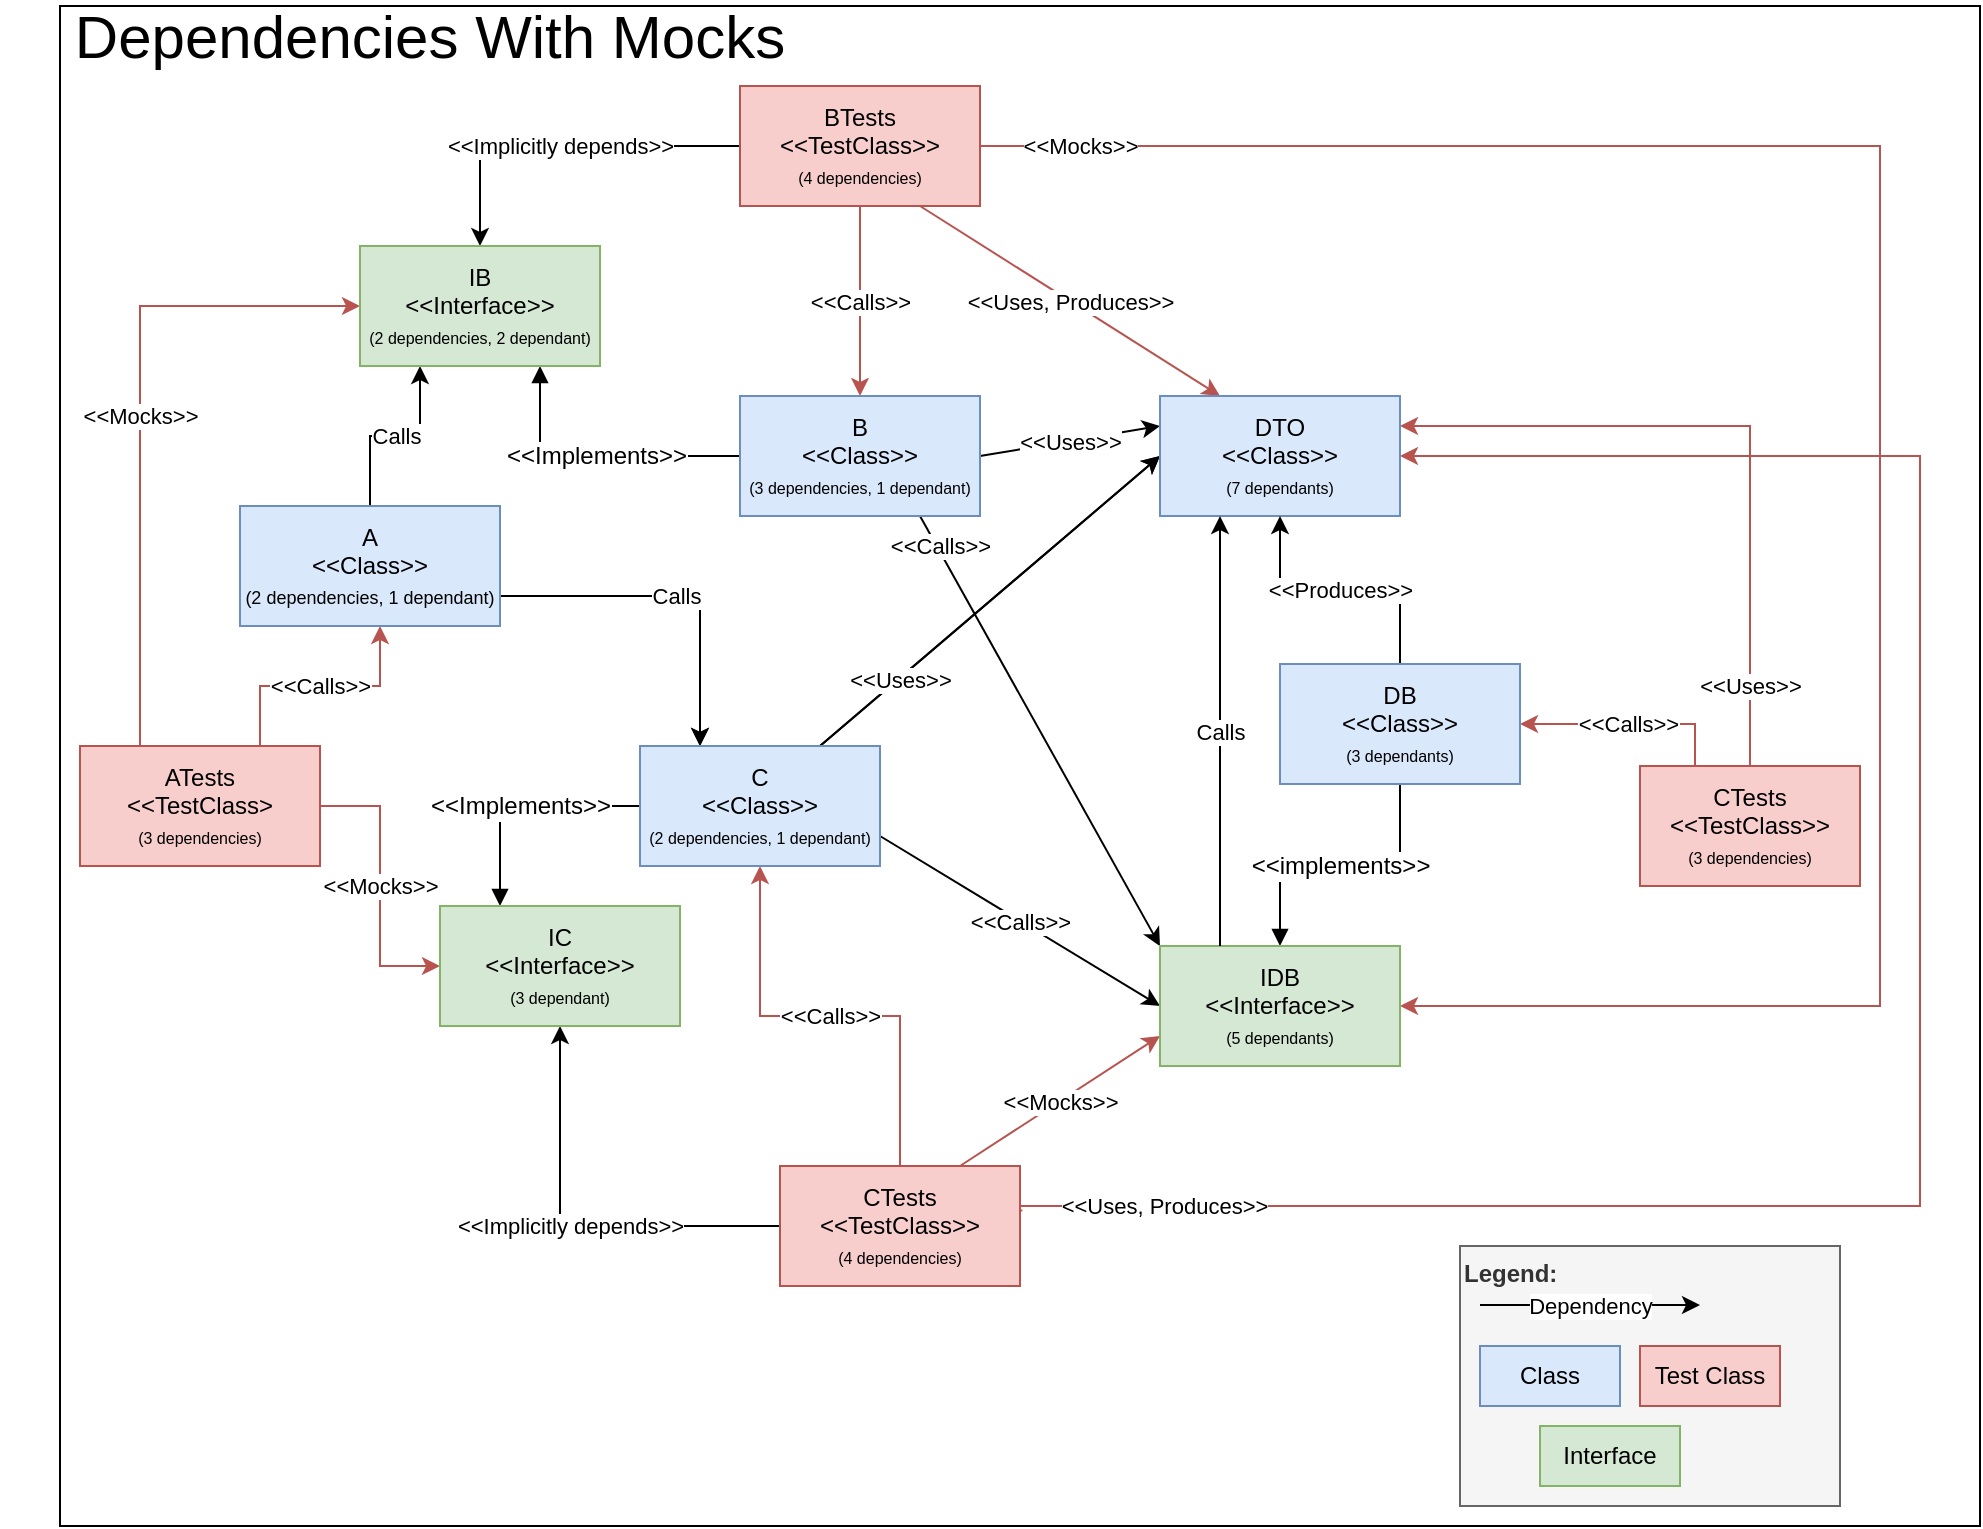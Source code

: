 <mxfile>
    <diagram id="yr_HFEvz4yX3IyQoZt_1" name="Page-3">
        <mxGraphModel dx="2199" dy="1421" grid="1" gridSize="10" guides="1" tooltips="1" connect="1" arrows="1" fold="1" page="1" pageScale="1" pageWidth="850" pageHeight="1100" math="0" shadow="0">
            <root>
                <mxCell id="nnBL2zhgm2km3N3M5dQ9-0"/>
                <mxCell id="nnBL2zhgm2km3N3M5dQ9-1" parent="nnBL2zhgm2km3N3M5dQ9-0"/>
                <mxCell id="nnBL2zhgm2km3N3M5dQ9-2" value="" style="rounded=0;whiteSpace=wrap;html=1;fontSize=30;align=left;verticalAlign=top;" parent="nnBL2zhgm2km3N3M5dQ9-1" vertex="1">
                    <mxGeometry x="80" y="80" width="960" height="760" as="geometry"/>
                </mxCell>
                <mxCell id="nnBL2zhgm2km3N3M5dQ9-4" value="Calls" style="edgeStyle=orthogonalEdgeStyle;rounded=0;orthogonalLoop=1;jettySize=auto;html=1;exitX=1;exitY=0.75;exitDx=0;exitDy=0;entryX=0.25;entryY=0;entryDx=0;entryDy=0;" parent="nnBL2zhgm2km3N3M5dQ9-1" source="nnBL2zhgm2km3N3M5dQ9-5" target="nnBL2zhgm2km3N3M5dQ9-11" edge="1">
                    <mxGeometry relative="1" as="geometry"/>
                </mxCell>
                <mxCell id="nnBL2zhgm2km3N3M5dQ9-5" value="A&lt;br&gt;&amp;lt;&amp;lt;Class&amp;gt;&amp;gt;" style="rounded=0;whiteSpace=wrap;html=1;fillColor=#dae8fc;strokeColor=#6c8ebf;" parent="nnBL2zhgm2km3N3M5dQ9-1" vertex="1">
                    <mxGeometry x="180" y="330" width="120" height="60" as="geometry"/>
                </mxCell>
                <mxCell id="nnBL2zhgm2km3N3M5dQ9-9" value="&amp;lt;&amp;lt;Uses&amp;gt;&amp;gt;" style="rounded=0;orthogonalLoop=1;jettySize=auto;html=1;exitX=0.75;exitY=0;exitDx=0;exitDy=0;entryX=0;entryY=0.5;entryDx=0;entryDy=0;" parent="nnBL2zhgm2km3N3M5dQ9-1" source="nnBL2zhgm2km3N3M5dQ9-11" target="nnBL2zhgm2km3N3M5dQ9-12" edge="1">
                    <mxGeometry x="-0.539" y="-1" relative="1" as="geometry">
                        <mxPoint as="offset"/>
                    </mxGeometry>
                </mxCell>
                <mxCell id="nnBL2zhgm2km3N3M5dQ9-11" value="C&lt;br&gt;&amp;lt;&amp;lt;Class&amp;gt;&amp;gt;" style="rounded=0;whiteSpace=wrap;html=1;fillColor=#dae8fc;strokeColor=#6c8ebf;" parent="nnBL2zhgm2km3N3M5dQ9-1" vertex="1">
                    <mxGeometry x="370" y="450" width="120" height="60" as="geometry"/>
                </mxCell>
                <mxCell id="nnBL2zhgm2km3N3M5dQ9-12" value="DTO&lt;br&gt;&amp;lt;&amp;lt;Class&amp;gt;&amp;gt;" style="rounded=0;whiteSpace=wrap;html=1;fillColor=#dae8fc;strokeColor=#6c8ebf;" parent="nnBL2zhgm2km3N3M5dQ9-1" vertex="1">
                    <mxGeometry x="630" y="275" width="120" height="60" as="geometry"/>
                </mxCell>
                <mxCell id="nnBL2zhgm2km3N3M5dQ9-13" value="&amp;lt;&amp;lt;Calls&amp;gt;&amp;gt;" style="edgeStyle=orthogonalEdgeStyle;rounded=0;orthogonalLoop=1;jettySize=auto;html=1;exitX=0.75;exitY=0;exitDx=0;exitDy=0;fillColor=#f8cecc;strokeColor=#b85450;" parent="nnBL2zhgm2km3N3M5dQ9-1" source="nnBL2zhgm2km3N3M5dQ9-16" target="nnBL2zhgm2km3N3M5dQ9-5" edge="1">
                    <mxGeometry relative="1" as="geometry"/>
                </mxCell>
                <mxCell id="nnBL2zhgm2km3N3M5dQ9-14" value="&amp;lt;&amp;lt;Mocks&amp;gt;&amp;gt;" style="edgeStyle=orthogonalEdgeStyle;rounded=0;orthogonalLoop=1;jettySize=auto;html=1;exitX=0.25;exitY=0;exitDx=0;exitDy=0;entryX=0;entryY=0.5;entryDx=0;entryDy=0;fillColor=#f8cecc;strokeColor=#b85450;" parent="nnBL2zhgm2km3N3M5dQ9-1" source="nnBL2zhgm2km3N3M5dQ9-16" target="nnBL2zhgm2km3N3M5dQ9-47" edge="1">
                    <mxGeometry relative="1" as="geometry"/>
                </mxCell>
                <mxCell id="nnBL2zhgm2km3N3M5dQ9-15" value="&amp;lt;&amp;lt;Mocks&amp;gt;&amp;gt;" style="edgeStyle=orthogonalEdgeStyle;rounded=0;orthogonalLoop=1;jettySize=auto;html=1;exitX=1;exitY=0.5;exitDx=0;exitDy=0;entryX=0;entryY=0.5;entryDx=0;entryDy=0;fillColor=#f8cecc;strokeColor=#b85450;" parent="nnBL2zhgm2km3N3M5dQ9-1" source="nnBL2zhgm2km3N3M5dQ9-16" target="nnBL2zhgm2km3N3M5dQ9-49" edge="1">
                    <mxGeometry relative="1" as="geometry"/>
                </mxCell>
                <mxCell id="nnBL2zhgm2km3N3M5dQ9-16" value="ATests&lt;br&gt;&amp;lt;&amp;lt;TestClass&amp;gt;&lt;br&gt;&lt;font style=&quot;font-size: 8px&quot;&gt;(3 dependencies)&lt;/font&gt;&lt;span style=&quot;color: rgba(0 , 0 , 0 , 0) ; font-family: monospace ; font-size: 0px&quot;&gt;%3CmxGraphModel%3E%3Croot%3E%3CmxCell%20id%3D%220%22%2F%3E%3CmxCell%20id%3D%221%22%20parent%3D%220%22%2F%3E%3CmxCell%20id%3D%222%22%20value%3D%22CTests%26lt%3Bbr%26gt%3B%26amp%3Blt%3B%26amp%3Blt%3BTestClass%26amp%3Bgt%3B%26amp%3Bgt%3B%22%20style%3D%22rounded%3D0%3BwhiteSpace%3Dwrap%3Bhtml%3D1%3BfillColor%3D%23f8cecc%3BstrokeColor%3D%23b85450%3B%22%20vertex%3D%221%22%20parent%3D%221%22%3E%3CmxGeometry%20x%3D%22860%22%20y%3D%22409%22%20width%3D%22110%22%20height%3D%2260%22%20as%3D%22geometry%22%2F%3E%3C%2FmxCell%3E%3C%2Froot%3E%3C%2FmxGraphModel%3E&lt;/span&gt;" style="rounded=0;whiteSpace=wrap;html=1;fillColor=#f8cecc;strokeColor=#b85450;" parent="nnBL2zhgm2km3N3M5dQ9-1" vertex="1">
                    <mxGeometry x="90" y="450" width="120" height="60" as="geometry"/>
                </mxCell>
                <mxCell id="nnBL2zhgm2km3N3M5dQ9-17" value="&amp;lt;&amp;lt;Calls&amp;gt;&amp;gt;" style="edgeStyle=orthogonalEdgeStyle;rounded=0;orthogonalLoop=1;jettySize=auto;html=1;exitX=0.5;exitY=0;exitDx=0;exitDy=0;entryX=0.5;entryY=1;entryDx=0;entryDy=0;fillColor=#f8cecc;strokeColor=#b85450;" parent="nnBL2zhgm2km3N3M5dQ9-1" source="nnBL2zhgm2km3N3M5dQ9-20" target="nnBL2zhgm2km3N3M5dQ9-11" edge="1">
                    <mxGeometry relative="1" as="geometry"/>
                </mxCell>
                <mxCell id="nnBL2zhgm2km3N3M5dQ9-18" value="&amp;lt;&amp;lt;Mocks&amp;gt;&amp;gt;" style="edgeStyle=none;rounded=0;orthogonalLoop=1;jettySize=auto;html=1;exitX=0.75;exitY=0;exitDx=0;exitDy=0;entryX=0;entryY=0.75;entryDx=0;entryDy=0;fillColor=#f8cecc;strokeColor=#b85450;" parent="nnBL2zhgm2km3N3M5dQ9-1" source="nnBL2zhgm2km3N3M5dQ9-20" target="nnBL2zhgm2km3N3M5dQ9-51" edge="1">
                    <mxGeometry relative="1" as="geometry"/>
                </mxCell>
                <mxCell id="nnBL2zhgm2km3N3M5dQ9-19" value="&amp;lt;&amp;lt;Uses, Produces&amp;gt;&amp;gt;" style="edgeStyle=orthogonalEdgeStyle;rounded=0;orthogonalLoop=1;jettySize=auto;html=1;exitX=1.01;exitY=0.37;exitDx=0;exitDy=0;entryX=1;entryY=0.5;entryDx=0;entryDy=0;fillColor=#f8cecc;strokeColor=#b85450;exitPerimeter=0;" parent="nnBL2zhgm2km3N3M5dQ9-1" source="nnBL2zhgm2km3N3M5dQ9-20" target="nnBL2zhgm2km3N3M5dQ9-12" edge="1">
                    <mxGeometry x="-0.861" relative="1" as="geometry">
                        <Array as="points">
                            <mxPoint x="560" y="682"/>
                            <mxPoint x="560" y="680"/>
                            <mxPoint x="1010" y="680"/>
                            <mxPoint x="1010" y="305"/>
                        </Array>
                        <mxPoint as="offset"/>
                    </mxGeometry>
                </mxCell>
                <mxCell id="lVL3CFscq7mlUtY7-lRa-0" value="&amp;lt;&amp;lt;Implicitly depends&amp;gt;&amp;gt;" style="edgeStyle=orthogonalEdgeStyle;rounded=0;orthogonalLoop=1;jettySize=auto;html=1;exitX=0;exitY=0.5;exitDx=0;exitDy=0;" edge="1" parent="nnBL2zhgm2km3N3M5dQ9-1" source="nnBL2zhgm2km3N3M5dQ9-20" target="nnBL2zhgm2km3N3M5dQ9-49">
                    <mxGeometry relative="1" as="geometry"/>
                </mxCell>
                <mxCell id="nnBL2zhgm2km3N3M5dQ9-20" value="CTests&lt;br&gt;&amp;lt;&amp;lt;TestClass&amp;gt;&amp;gt;&lt;br&gt;&lt;font style=&quot;font-size: 8px&quot;&gt;(4 dependencies)&lt;/font&gt;&lt;span style=&quot;color: rgba(0 , 0 , 0 , 0) ; font-family: monospace ; font-size: 0px&quot;&gt;%3CmxGraphModel%3E%3Croot%3E%3CmxCell%20id%3D%220%22%2F%3E%3CmxCell%20id%3D%221%22%20parent%3D%220%22%2F%3E%3CmxCell%20id%3D%222%22%20value%3D%22CTests%26lt%3Bbr%26gt%3B%26amp%3Blt%3B%26amp%3Blt%3BTestClass%26amp%3Bgt%3B%26amp%3Bgt%3B%22%20style%3D%22rounded%3D0%3BwhiteSpace%3Dwrap%3Bhtml%3D1%3BfillColor%3D%23f8cecc%3BstrokeColor%3D%23b85450%3B%22%20vertex%3D%221%22%20parent%3D%221%22%3E%3CmxGeometry%20x%3D%22860%22%20y%3D%22409%22%20width%3D%22110%22%20height%3D%2260%22%20as%3D%22geometry%22%2F%3E%3C%2FmxCell%3E%3C%2Froot%3E%3C%2FmxGraphModel%3E&lt;/span&gt;" style="rounded=0;whiteSpace=wrap;html=1;fillColor=#f8cecc;strokeColor=#b85450;" parent="nnBL2zhgm2km3N3M5dQ9-1" vertex="1">
                    <mxGeometry x="440" y="660" width="120" height="60" as="geometry"/>
                </mxCell>
                <mxCell id="nnBL2zhgm2km3N3M5dQ9-21" value="&amp;lt;&amp;lt;Calls&amp;gt;&amp;gt;" style="edgeStyle=none;rounded=0;orthogonalLoop=1;jettySize=auto;html=1;exitX=0.5;exitY=1;exitDx=0;exitDy=0;fillColor=#f8cecc;strokeColor=#b85450;entryX=0.5;entryY=0;entryDx=0;entryDy=0;" parent="nnBL2zhgm2km3N3M5dQ9-1" source="nnBL2zhgm2km3N3M5dQ9-24" target="nnBL2zhgm2km3N3M5dQ9-36" edge="1">
                    <mxGeometry relative="1" as="geometry">
                        <mxPoint x="430" y="260" as="targetPoint"/>
                    </mxGeometry>
                </mxCell>
                <mxCell id="nnBL2zhgm2km3N3M5dQ9-22" value="&amp;lt;&amp;lt;Uses, Produces&amp;gt;&amp;gt;" style="edgeStyle=none;rounded=0;orthogonalLoop=1;jettySize=auto;html=1;exitX=0.75;exitY=1;exitDx=0;exitDy=0;entryX=0.25;entryY=0;entryDx=0;entryDy=0;fillColor=#f8cecc;strokeColor=#b85450;" parent="nnBL2zhgm2km3N3M5dQ9-1" source="nnBL2zhgm2km3N3M5dQ9-24" target="nnBL2zhgm2km3N3M5dQ9-12" edge="1">
                    <mxGeometry relative="1" as="geometry"/>
                </mxCell>
                <mxCell id="nnBL2zhgm2km3N3M5dQ9-23" value="&amp;lt;&amp;lt;Mocks&amp;gt;&amp;gt;" style="edgeStyle=orthogonalEdgeStyle;rounded=0;orthogonalLoop=1;jettySize=auto;html=1;exitX=1;exitY=0.5;exitDx=0;exitDy=0;entryX=1;entryY=0.5;entryDx=0;entryDy=0;fillColor=#f8cecc;strokeColor=#b85450;" parent="nnBL2zhgm2km3N3M5dQ9-1" source="nnBL2zhgm2km3N3M5dQ9-24" target="nnBL2zhgm2km3N3M5dQ9-51" edge="1">
                    <mxGeometry x="-0.911" relative="1" as="geometry">
                        <Array as="points">
                            <mxPoint x="990" y="150"/>
                            <mxPoint x="990" y="580"/>
                        </Array>
                        <mxPoint as="offset"/>
                    </mxGeometry>
                </mxCell>
                <mxCell id="lVL3CFscq7mlUtY7-lRa-1" value="&amp;lt;&amp;lt;Implicitly depends&amp;gt;&amp;gt;" style="edgeStyle=orthogonalEdgeStyle;rounded=0;orthogonalLoop=1;jettySize=auto;html=1;exitX=0;exitY=0.5;exitDx=0;exitDy=0;" edge="1" parent="nnBL2zhgm2km3N3M5dQ9-1" source="nnBL2zhgm2km3N3M5dQ9-24" target="nnBL2zhgm2km3N3M5dQ9-47">
                    <mxGeometry relative="1" as="geometry"/>
                </mxCell>
                <mxCell id="nnBL2zhgm2km3N3M5dQ9-24" value="BTests&lt;br&gt;&amp;lt;&amp;lt;TestClass&amp;gt;&amp;gt;&lt;br&gt;&lt;font style=&quot;font-size: 8px&quot;&gt;(4 dependencies)&lt;/font&gt;&lt;span style=&quot;color: rgba(0 , 0 , 0 , 0) ; font-family: monospace ; font-size: 0px&quot;&gt;%3CmxGraphModel%3E%3Croot%3E%3CmxCell%20id%3D%220%22%2F%3E%3CmxCell%20id%3D%221%22%20parent%3D%220%22%2F%3E%3CmxCell%20id%3D%222%22%20value%3D%22CTests%26lt%3Bbr%26gt%3B%26amp%3Blt%3B%26amp%3Blt%3BTestClass%26amp%3Bgt%3B%26amp%3Bgt%3B%22%20style%3D%22rounded%3D0%3BwhiteSpace%3Dwrap%3Bhtml%3D1%3BfillColor%3D%23f8cecc%3BstrokeColor%3D%23b85450%3B%22%20vertex%3D%221%22%20parent%3D%221%22%3E%3CmxGeometry%20x%3D%22860%22%20y%3D%22409%22%20width%3D%22110%22%20height%3D%2260%22%20as%3D%22geometry%22%2F%3E%3C%2FmxCell%3E%3C%2Froot%3E%3C%2FmxGraphModel%3E&lt;/span&gt;" style="rounded=0;whiteSpace=wrap;html=1;fillColor=#f8cecc;strokeColor=#b85450;" parent="nnBL2zhgm2km3N3M5dQ9-1" vertex="1">
                    <mxGeometry x="420" y="120" width="120" height="60" as="geometry"/>
                </mxCell>
                <mxCell id="nnBL2zhgm2km3N3M5dQ9-27" value="&amp;lt;&amp;lt;Calls&amp;gt;&amp;gt;" style="edgeStyle=orthogonalEdgeStyle;rounded=0;orthogonalLoop=1;jettySize=auto;html=1;entryX=1;entryY=0.5;entryDx=0;entryDy=0;fillColor=#f8cecc;strokeColor=#b85450;exitX=0.25;exitY=0;exitDx=0;exitDy=0;" parent="nnBL2zhgm2km3N3M5dQ9-1" source="nnBL2zhgm2km3N3M5dQ9-29" target="nnBL2zhgm2km3N3M5dQ9-42" edge="1">
                    <mxGeometry relative="1" as="geometry"/>
                </mxCell>
                <mxCell id="nnBL2zhgm2km3N3M5dQ9-28" value="&amp;lt;&amp;lt;Uses&amp;gt;&amp;gt;" style="edgeStyle=orthogonalEdgeStyle;rounded=0;orthogonalLoop=1;jettySize=auto;html=1;exitX=0.5;exitY=0;exitDx=0;exitDy=0;entryX=1;entryY=0.25;entryDx=0;entryDy=0;fillColor=#f8cecc;strokeColor=#b85450;" parent="nnBL2zhgm2km3N3M5dQ9-1" source="nnBL2zhgm2km3N3M5dQ9-29" target="nnBL2zhgm2km3N3M5dQ9-12" edge="1">
                    <mxGeometry x="-0.768" relative="1" as="geometry">
                        <mxPoint as="offset"/>
                    </mxGeometry>
                </mxCell>
                <mxCell id="nnBL2zhgm2km3N3M5dQ9-29" value="CTests&lt;br&gt;&amp;lt;&amp;lt;TestClass&amp;gt;&amp;gt;&lt;br&gt;&lt;font style=&quot;font-size: 8px&quot;&gt;(3 dependencies)&lt;/font&gt;&lt;span style=&quot;color: rgba(0 , 0 , 0 , 0) ; font-family: monospace ; font-size: 0px&quot;&gt;%3CmxGraphModel%3E%3Croot%3E%3CmxCell%20id%3D%220%22%2F%3E%3CmxCell%20id%3D%221%22%20parent%3D%220%22%2F%3E%3CmxCell%20id%3D%222%22%20value%3D%22CTests%26lt%3Bbr%26gt%3B%26amp%3Blt%3B%26amp%3Blt%3BTestClass%26amp%3Bgt%3B%26amp%3Bgt%3B%22%20style%3D%22rounded%3D0%3BwhiteSpace%3Dwrap%3Bhtml%3D1%3BfillColor%3D%23f8cecc%3BstrokeColor%3D%23b85450%3B%22%20vertex%3D%221%22%20parent%3D%221%22%3E%3CmxGeometry%20x%3D%22860%22%20y%3D%22409%22%20width%3D%22110%22%20height%3D%2260%22%20as%3D%22geometry%22%2F%3E%3C%2FmxCell%3E%3C%2Froot%3E%3C%2FmxGraphModel%3E&lt;/span&gt;" style="rounded=0;whiteSpace=wrap;html=1;fillColor=#f8cecc;strokeColor=#b85450;" parent="nnBL2zhgm2km3N3M5dQ9-1" vertex="1">
                    <mxGeometry x="870" y="460" width="110" height="60" as="geometry"/>
                </mxCell>
                <mxCell id="nnBL2zhgm2km3N3M5dQ9-30" value="&lt;b&gt;Legend:&lt;/b&gt;" style="rounded=0;whiteSpace=wrap;html=1;verticalAlign=top;align=left;fillColor=#f5f5f5;strokeColor=#666666;fontColor=#333333;" parent="nnBL2zhgm2km3N3M5dQ9-1" vertex="1">
                    <mxGeometry x="780" y="700" width="190" height="130" as="geometry"/>
                </mxCell>
                <mxCell id="nnBL2zhgm2km3N3M5dQ9-31" value="Calls" style="edgeStyle=orthogonalEdgeStyle;rounded=0;orthogonalLoop=1;jettySize=auto;html=1;exitX=0.5;exitY=0;exitDx=0;exitDy=0;entryX=0.25;entryY=1;entryDx=0;entryDy=0;" parent="nnBL2zhgm2km3N3M5dQ9-1" source="nnBL2zhgm2km3N3M5dQ9-33" target="nnBL2zhgm2km3N3M5dQ9-47" edge="1">
                    <mxGeometry relative="1" as="geometry"/>
                </mxCell>
                <mxCell id="nnBL2zhgm2km3N3M5dQ9-32" value="Calls" style="edgeStyle=orthogonalEdgeStyle;rounded=0;orthogonalLoop=1;jettySize=auto;html=1;exitX=1;exitY=0.75;exitDx=0;exitDy=0;entryX=0.25;entryY=0;entryDx=0;entryDy=0;" parent="nnBL2zhgm2km3N3M5dQ9-1" source="nnBL2zhgm2km3N3M5dQ9-33" target="nnBL2zhgm2km3N3M5dQ9-39" edge="1">
                    <mxGeometry relative="1" as="geometry"/>
                </mxCell>
                <mxCell id="nnBL2zhgm2km3N3M5dQ9-33" value="A&lt;br&gt;&amp;lt;&amp;lt;Class&amp;gt;&amp;gt;&lt;br&gt;&lt;font style=&quot;font-size: 9px&quot;&gt;(2 dependencies, 1 dependant)&lt;/font&gt;" style="rounded=0;whiteSpace=wrap;html=1;fillColor=#dae8fc;strokeColor=#6c8ebf;" parent="nnBL2zhgm2km3N3M5dQ9-1" vertex="1">
                    <mxGeometry x="170" y="330" width="130" height="60" as="geometry"/>
                </mxCell>
                <mxCell id="nnBL2zhgm2km3N3M5dQ9-34" value="&amp;lt;&amp;lt;Uses&amp;gt;&amp;gt;" style="rounded=0;orthogonalLoop=1;jettySize=auto;html=1;exitX=1;exitY=0.5;exitDx=0;exitDy=0;entryX=0;entryY=0.25;entryDx=0;entryDy=0;" parent="nnBL2zhgm2km3N3M5dQ9-1" source="nnBL2zhgm2km3N3M5dQ9-36" target="nnBL2zhgm2km3N3M5dQ9-40" edge="1">
                    <mxGeometry relative="1" as="geometry"/>
                </mxCell>
                <mxCell id="nnBL2zhgm2km3N3M5dQ9-35" value="&amp;lt;&amp;lt;Calls&amp;gt;&amp;gt;" style="rounded=0;orthogonalLoop=1;jettySize=auto;html=1;exitX=0.75;exitY=1;exitDx=0;exitDy=0;entryX=0;entryY=0;entryDx=0;entryDy=0;" parent="nnBL2zhgm2km3N3M5dQ9-1" source="nnBL2zhgm2km3N3M5dQ9-36" target="nnBL2zhgm2km3N3M5dQ9-51" edge="1">
                    <mxGeometry x="-0.854" y="1" relative="1" as="geometry">
                        <mxPoint as="offset"/>
                    </mxGeometry>
                </mxCell>
                <mxCell id="nnBL2zhgm2km3N3M5dQ9-48" value="&amp;lt;&amp;lt;Implements&amp;gt;&amp;gt;" style="edgeStyle=orthogonalEdgeStyle;rounded=0;orthogonalLoop=1;jettySize=auto;html=1;exitX=0;exitY=0.5;exitDx=0;exitDy=0;entryX=0.75;entryY=1;entryDx=0;entryDy=0;fontSize=12;endArrow=block;endFill=1;" parent="nnBL2zhgm2km3N3M5dQ9-1" source="nnBL2zhgm2km3N3M5dQ9-36" target="nnBL2zhgm2km3N3M5dQ9-47" edge="1">
                    <mxGeometry relative="1" as="geometry"/>
                </mxCell>
                <mxCell id="nnBL2zhgm2km3N3M5dQ9-36" value="B&lt;br&gt;&amp;lt;&amp;lt;Class&amp;gt;&amp;gt;&lt;br&gt;&lt;font style=&quot;font-size: 8px&quot;&gt;(3 dependencies, 1 dependant)&lt;/font&gt;" style="rounded=0;whiteSpace=wrap;html=1;fillColor=#dae8fc;strokeColor=#6c8ebf;" parent="nnBL2zhgm2km3N3M5dQ9-1" vertex="1">
                    <mxGeometry x="420" y="275" width="120" height="60" as="geometry"/>
                </mxCell>
                <mxCell id="nnBL2zhgm2km3N3M5dQ9-37" value="&amp;lt;&amp;lt;Uses&amp;gt;&amp;gt;" style="rounded=0;orthogonalLoop=1;jettySize=auto;html=1;exitX=0.75;exitY=0;exitDx=0;exitDy=0;entryX=0;entryY=0.5;entryDx=0;entryDy=0;" parent="nnBL2zhgm2km3N3M5dQ9-1" source="nnBL2zhgm2km3N3M5dQ9-39" target="nnBL2zhgm2km3N3M5dQ9-40" edge="1">
                    <mxGeometry x="-0.539" y="-1" relative="1" as="geometry">
                        <mxPoint as="offset"/>
                    </mxGeometry>
                </mxCell>
                <mxCell id="nnBL2zhgm2km3N3M5dQ9-38" value="&amp;lt;&amp;lt;Calls&amp;gt;&amp;gt;" style="rounded=0;orthogonalLoop=1;jettySize=auto;html=1;exitX=1;exitY=0.75;exitDx=0;exitDy=0;entryX=0;entryY=0.5;entryDx=0;entryDy=0;" parent="nnBL2zhgm2km3N3M5dQ9-1" source="nnBL2zhgm2km3N3M5dQ9-39" target="nnBL2zhgm2km3N3M5dQ9-51" edge="1">
                    <mxGeometry relative="1" as="geometry"/>
                </mxCell>
                <mxCell id="nnBL2zhgm2km3N3M5dQ9-50" value="&amp;lt;&amp;lt;Implements&amp;gt;&amp;gt;" style="edgeStyle=orthogonalEdgeStyle;rounded=0;orthogonalLoop=1;jettySize=auto;html=1;exitX=0;exitY=0.5;exitDx=0;exitDy=0;fontSize=12;endArrow=block;endFill=1;entryX=0.25;entryY=0;entryDx=0;entryDy=0;" parent="nnBL2zhgm2km3N3M5dQ9-1" source="nnBL2zhgm2km3N3M5dQ9-39" target="nnBL2zhgm2km3N3M5dQ9-49" edge="1">
                    <mxGeometry relative="1" as="geometry"/>
                </mxCell>
                <mxCell id="nnBL2zhgm2km3N3M5dQ9-39" value="C&lt;br&gt;&amp;lt;&amp;lt;Class&amp;gt;&amp;gt;&lt;br&gt;&lt;font style=&quot;font-size: 8px&quot;&gt;(2 dependencies, 1 dependant)&lt;/font&gt;" style="rounded=0;whiteSpace=wrap;html=1;fillColor=#dae8fc;strokeColor=#6c8ebf;" parent="nnBL2zhgm2km3N3M5dQ9-1" vertex="1">
                    <mxGeometry x="370" y="450" width="120" height="60" as="geometry"/>
                </mxCell>
                <mxCell id="nnBL2zhgm2km3N3M5dQ9-40" value="DTO&lt;br&gt;&amp;lt;&amp;lt;Class&amp;gt;&amp;gt;&lt;br&gt;&lt;font style=&quot;font-size: 8px&quot;&gt;(7 dependants)&lt;/font&gt;" style="rounded=0;whiteSpace=wrap;html=1;fillColor=#dae8fc;strokeColor=#6c8ebf;" parent="nnBL2zhgm2km3N3M5dQ9-1" vertex="1">
                    <mxGeometry x="630" y="275" width="120" height="60" as="geometry"/>
                </mxCell>
                <mxCell id="nnBL2zhgm2km3N3M5dQ9-41" value="&amp;lt;&amp;lt;Produces&amp;gt;&amp;gt;" style="edgeStyle=orthogonalEdgeStyle;rounded=0;orthogonalLoop=1;jettySize=auto;html=1;exitX=0.5;exitY=0;exitDx=0;exitDy=0;entryX=0.5;entryY=1;entryDx=0;entryDy=0;" parent="nnBL2zhgm2km3N3M5dQ9-1" source="nnBL2zhgm2km3N3M5dQ9-42" target="nnBL2zhgm2km3N3M5dQ9-40" edge="1">
                    <mxGeometry relative="1" as="geometry"/>
                </mxCell>
                <mxCell id="nnBL2zhgm2km3N3M5dQ9-52" value="&amp;lt;&amp;lt;implements&amp;gt;&amp;gt;" style="edgeStyle=orthogonalEdgeStyle;rounded=0;orthogonalLoop=1;jettySize=auto;html=1;exitX=0.5;exitY=1;exitDx=0;exitDy=0;fontSize=12;endArrow=block;endFill=1;" parent="nnBL2zhgm2km3N3M5dQ9-1" source="nnBL2zhgm2km3N3M5dQ9-42" target="nnBL2zhgm2km3N3M5dQ9-51" edge="1">
                    <mxGeometry relative="1" as="geometry"/>
                </mxCell>
                <mxCell id="nnBL2zhgm2km3N3M5dQ9-42" value="DB&lt;br&gt;&amp;lt;&amp;lt;Class&amp;gt;&amp;gt;&lt;br&gt;&lt;font style=&quot;font-size: 8px&quot;&gt;(3 dependants)&lt;/font&gt;" style="rounded=0;whiteSpace=wrap;html=1;fillColor=#dae8fc;strokeColor=#6c8ebf;" parent="nnBL2zhgm2km3N3M5dQ9-1" vertex="1">
                    <mxGeometry x="690" y="409" width="120" height="60" as="geometry"/>
                </mxCell>
                <mxCell id="nnBL2zhgm2km3N3M5dQ9-43" value="Dependency" style="endArrow=classic;html=1;" parent="nnBL2zhgm2km3N3M5dQ9-1" edge="1">
                    <mxGeometry width="50" height="50" relative="1" as="geometry">
                        <mxPoint x="790" y="729.5" as="sourcePoint"/>
                        <mxPoint x="900" y="729.5" as="targetPoint"/>
                    </mxGeometry>
                </mxCell>
                <mxCell id="nnBL2zhgm2km3N3M5dQ9-44" value="Class" style="rounded=0;whiteSpace=wrap;html=1;fillColor=#dae8fc;strokeColor=#6c8ebf;" parent="nnBL2zhgm2km3N3M5dQ9-1" vertex="1">
                    <mxGeometry x="790" y="750" width="70" height="30" as="geometry"/>
                </mxCell>
                <mxCell id="nnBL2zhgm2km3N3M5dQ9-45" value="Dependencies With Mocks" style="text;html=1;strokeColor=none;fillColor=none;align=center;verticalAlign=middle;whiteSpace=wrap;rounded=0;fontSize=30;" parent="nnBL2zhgm2km3N3M5dQ9-1" vertex="1">
                    <mxGeometry x="50" y="80" width="430" height="30" as="geometry"/>
                </mxCell>
                <mxCell id="nnBL2zhgm2km3N3M5dQ9-46" value="Test Class" style="rounded=0;whiteSpace=wrap;html=1;fillColor=#f8cecc;strokeColor=#b85450;" parent="nnBL2zhgm2km3N3M5dQ9-1" vertex="1">
                    <mxGeometry x="870" y="750" width="70" height="30" as="geometry"/>
                </mxCell>
                <mxCell id="nnBL2zhgm2km3N3M5dQ9-47" value="IB&lt;br&gt;&amp;lt;&amp;lt;Interface&amp;gt;&amp;gt;&lt;br&gt;&lt;font style=&quot;font-size: 8px&quot;&gt;(2 dependencies, 2 dependant)&lt;/font&gt;" style="rounded=0;whiteSpace=wrap;html=1;fillColor=#d5e8d4;strokeColor=#82b366;" parent="nnBL2zhgm2km3N3M5dQ9-1" vertex="1">
                    <mxGeometry x="230" y="200" width="120" height="60" as="geometry"/>
                </mxCell>
                <mxCell id="nnBL2zhgm2km3N3M5dQ9-49" value="IC&lt;br&gt;&amp;lt;&amp;lt;Interface&amp;gt;&amp;gt;&lt;br&gt;&lt;font style=&quot;font-size: 8px&quot;&gt;(3 dependant)&lt;/font&gt;" style="rounded=0;whiteSpace=wrap;html=1;fillColor=#d5e8d4;strokeColor=#82b366;" parent="nnBL2zhgm2km3N3M5dQ9-1" vertex="1">
                    <mxGeometry x="270" y="530" width="120" height="60" as="geometry"/>
                </mxCell>
                <mxCell id="nnBL2zhgm2km3N3M5dQ9-51" value="IDB&lt;br&gt;&amp;lt;&amp;lt;Interface&amp;gt;&amp;gt;&lt;br&gt;&lt;font style=&quot;font-size: 8px&quot;&gt;(5 dependants)&lt;/font&gt;" style="rounded=0;whiteSpace=wrap;html=1;fillColor=#d5e8d4;strokeColor=#82b366;" parent="nnBL2zhgm2km3N3M5dQ9-1" vertex="1">
                    <mxGeometry x="630" y="550" width="120" height="60" as="geometry"/>
                </mxCell>
                <mxCell id="nnBL2zhgm2km3N3M5dQ9-54" value="Calls" style="edgeStyle=orthogonalEdgeStyle;rounded=0;orthogonalLoop=1;jettySize=auto;html=1;exitX=0.25;exitY=0;exitDx=0;exitDy=0;entryX=0.25;entryY=1;entryDx=0;entryDy=0;" parent="nnBL2zhgm2km3N3M5dQ9-1" source="nnBL2zhgm2km3N3M5dQ9-51" target="nnBL2zhgm2km3N3M5dQ9-40" edge="1">
                    <mxGeometry relative="1" as="geometry">
                        <mxPoint x="310" y="385" as="sourcePoint"/>
                        <mxPoint x="410" y="460" as="targetPoint"/>
                    </mxGeometry>
                </mxCell>
                <mxCell id="nnBL2zhgm2km3N3M5dQ9-55" value="Interface" style="rounded=0;whiteSpace=wrap;html=1;fillColor=#d5e8d4;strokeColor=#82b366;" parent="nnBL2zhgm2km3N3M5dQ9-1" vertex="1">
                    <mxGeometry x="820" y="790" width="70" height="30" as="geometry"/>
                </mxCell>
            </root>
        </mxGraphModel>
    </diagram>
</mxfile>